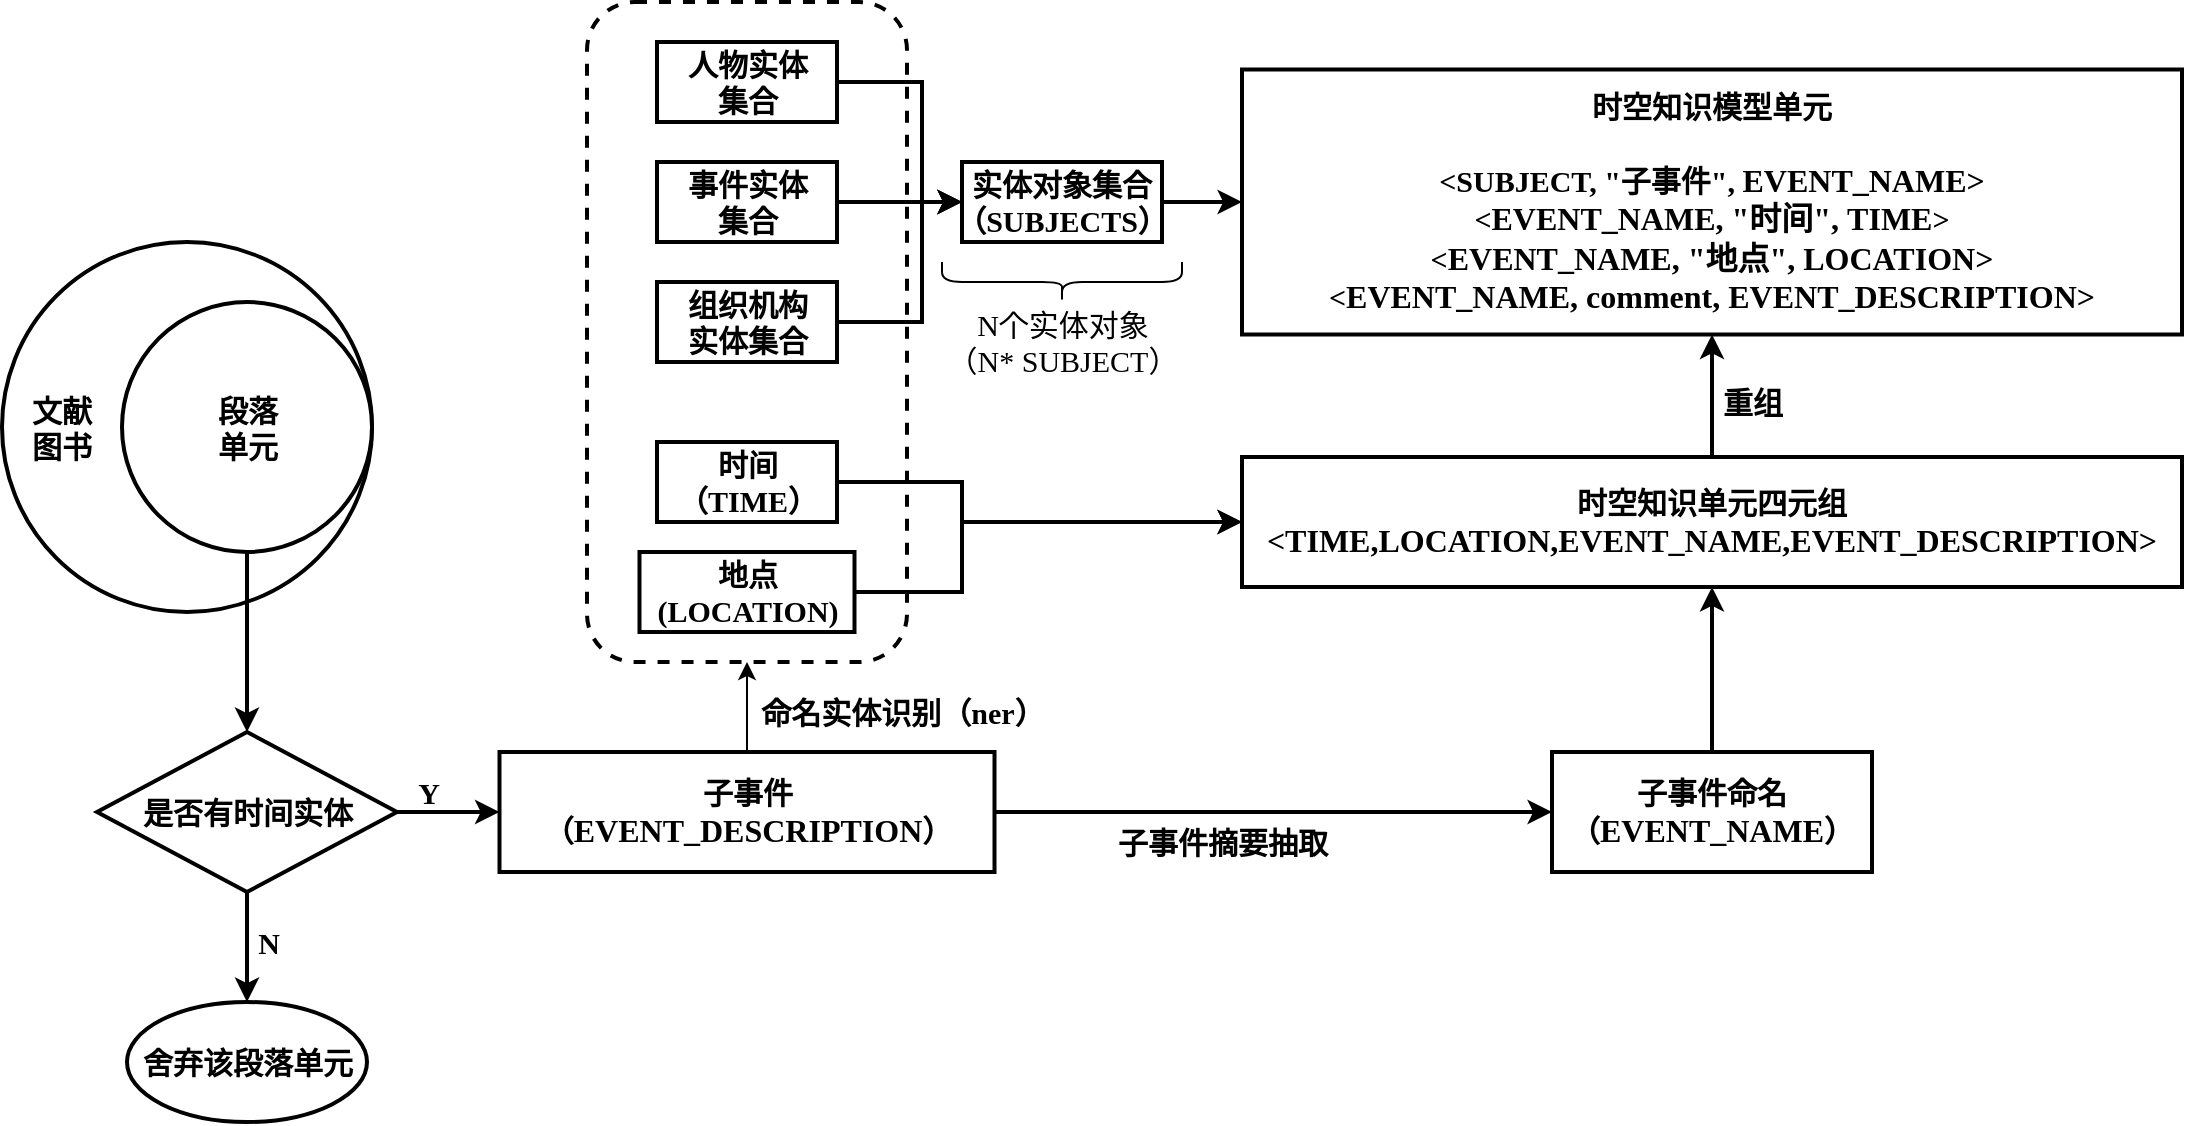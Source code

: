 <mxfile version="16.6.4" type="github">
  <diagram id="Tqv-xgq0oBXDb1eSAF5G" name="Page-1">
    <mxGraphModel dx="1058" dy="794" grid="1" gridSize="10" guides="1" tooltips="1" connect="1" arrows="1" fold="1" page="1" pageScale="1" pageWidth="827" pageHeight="1169" math="0" shadow="0">
      <root>
        <mxCell id="0" />
        <mxCell id="1" parent="0" />
        <mxCell id="5KL64Bzqj7dQWfPiXda_-27" value="" style="rounded=1;whiteSpace=wrap;html=1;fontSize=15;strokeWidth=2;dashed=1;" vertex="1" parent="1">
          <mxGeometry x="402.5" y="180" width="160" height="330" as="geometry" />
        </mxCell>
        <mxCell id="5KL64Bzqj7dQWfPiXda_-74" style="edgeStyle=orthogonalEdgeStyle;rounded=0;orthogonalLoop=1;jettySize=auto;html=1;exitX=1;exitY=0.5;exitDx=0;exitDy=0;fontFamily=Times New Roman;fontSize=15;strokeWidth=2;entryX=0;entryY=0.5;entryDx=0;entryDy=0;" edge="1" parent="1" source="5KL64Bzqj7dQWfPiXda_-24" target="5KL64Bzqj7dQWfPiXda_-73">
          <mxGeometry relative="1" as="geometry">
            <Array as="points">
              <mxPoint x="570" y="220" />
              <mxPoint x="570" y="280" />
            </Array>
          </mxGeometry>
        </mxCell>
        <mxCell id="5KL64Bzqj7dQWfPiXda_-24" value="&lt;b&gt;人物实体&lt;br&gt;集合&lt;/b&gt;" style="rounded=0;whiteSpace=wrap;html=1;fontSize=15;strokeWidth=2;" vertex="1" parent="1">
          <mxGeometry x="437.5" y="200" width="90" height="40" as="geometry" />
        </mxCell>
        <mxCell id="5KL64Bzqj7dQWfPiXda_-75" style="edgeStyle=orthogonalEdgeStyle;rounded=0;orthogonalLoop=1;jettySize=auto;html=1;exitX=1;exitY=0.5;exitDx=0;exitDy=0;entryX=0;entryY=0.5;entryDx=0;entryDy=0;fontFamily=Times New Roman;fontSize=15;strokeWidth=2;" edge="1" parent="1" source="5KL64Bzqj7dQWfPiXda_-25" target="5KL64Bzqj7dQWfPiXda_-73">
          <mxGeometry relative="1" as="geometry" />
        </mxCell>
        <mxCell id="5KL64Bzqj7dQWfPiXda_-25" value="&lt;b&gt;事件实体&lt;br&gt;集合&lt;br&gt;&lt;/b&gt;" style="rounded=0;whiteSpace=wrap;html=1;fontSize=15;strokeWidth=2;" vertex="1" parent="1">
          <mxGeometry x="437.5" y="260" width="90" height="40" as="geometry" />
        </mxCell>
        <mxCell id="5KL64Bzqj7dQWfPiXda_-76" style="edgeStyle=orthogonalEdgeStyle;rounded=0;orthogonalLoop=1;jettySize=auto;html=1;exitX=1;exitY=0.5;exitDx=0;exitDy=0;entryX=0;entryY=0.5;entryDx=0;entryDy=0;fontFamily=Times New Roman;fontSize=15;strokeWidth=2;" edge="1" parent="1" source="5KL64Bzqj7dQWfPiXda_-26" target="5KL64Bzqj7dQWfPiXda_-73">
          <mxGeometry relative="1" as="geometry">
            <Array as="points">
              <mxPoint x="570" y="340" />
              <mxPoint x="570" y="280" />
            </Array>
          </mxGeometry>
        </mxCell>
        <mxCell id="5KL64Bzqj7dQWfPiXda_-26" value="&lt;b&gt;组织机构&lt;br&gt;实体集合&lt;/b&gt;" style="rounded=0;whiteSpace=wrap;html=1;fontSize=15;strokeWidth=2;" vertex="1" parent="1">
          <mxGeometry x="437.5" y="320" width="90" height="40" as="geometry" />
        </mxCell>
        <mxCell id="5KL64Bzqj7dQWfPiXda_-34" value="" style="ellipse;whiteSpace=wrap;html=1;aspect=fixed;rounded=1;fontSize=15;strokeWidth=2;" vertex="1" parent="1">
          <mxGeometry x="110" y="300" width="185" height="185" as="geometry" />
        </mxCell>
        <mxCell id="5KL64Bzqj7dQWfPiXda_-60" style="edgeStyle=orthogonalEdgeStyle;rounded=0;orthogonalLoop=1;jettySize=auto;html=1;exitX=0.5;exitY=1;exitDx=0;exitDy=0;entryX=0.5;entryY=0;entryDx=0;entryDy=0;fontFamily=Times New Roman;fontSize=15;strokeWidth=2;" edge="1" parent="1" source="5KL64Bzqj7dQWfPiXda_-35" target="5KL64Bzqj7dQWfPiXda_-46">
          <mxGeometry relative="1" as="geometry" />
        </mxCell>
        <mxCell id="5KL64Bzqj7dQWfPiXda_-35" value="" style="ellipse;whiteSpace=wrap;html=1;aspect=fixed;rounded=1;fontSize=15;strokeWidth=2;" vertex="1" parent="1">
          <mxGeometry x="170" y="330" width="125" height="125" as="geometry" />
        </mxCell>
        <mxCell id="5KL64Bzqj7dQWfPiXda_-36" value="&lt;b&gt;文献&lt;br&gt;图书&lt;/b&gt;" style="text;html=1;strokeColor=none;fillColor=none;align=center;verticalAlign=middle;whiteSpace=wrap;rounded=0;fontSize=15;" vertex="1" parent="1">
          <mxGeometry x="110" y="377.5" width="60" height="30" as="geometry" />
        </mxCell>
        <mxCell id="5KL64Bzqj7dQWfPiXda_-38" value="&lt;b&gt;段落&lt;br&gt;单元&lt;/b&gt;" style="text;html=1;strokeColor=none;fillColor=none;align=center;verticalAlign=middle;whiteSpace=wrap;rounded=0;fontSize=15;" vertex="1" parent="1">
          <mxGeometry x="202.5" y="377.5" width="60" height="30" as="geometry" />
        </mxCell>
        <mxCell id="5KL64Bzqj7dQWfPiXda_-64" style="edgeStyle=orthogonalEdgeStyle;rounded=0;orthogonalLoop=1;jettySize=auto;html=1;exitX=1;exitY=0.5;exitDx=0;exitDy=0;fontFamily=Times New Roman;fontSize=15;entryX=0;entryY=0.5;entryDx=0;entryDy=0;strokeWidth=2;" edge="1" parent="1" target="5KL64Bzqj7dQWfPiXda_-59">
          <mxGeometry relative="1" as="geometry">
            <mxPoint x="654" y="440" as="targetPoint" />
            <mxPoint x="521.5" y="475" as="sourcePoint" />
            <Array as="points">
              <mxPoint x="590" y="475" />
              <mxPoint x="590" y="440" />
            </Array>
          </mxGeometry>
        </mxCell>
        <mxCell id="5KL64Bzqj7dQWfPiXda_-43" value="&lt;b&gt;&lt;font face=&quot;Times New Roman&quot;&gt;地点&lt;br&gt;(LOCATION)&lt;/font&gt;&lt;br&gt;&lt;/b&gt;" style="rounded=0;whiteSpace=wrap;html=1;fontSize=15;strokeWidth=2;" vertex="1" parent="1">
          <mxGeometry x="428.75" y="455" width="107.5" height="40" as="geometry" />
        </mxCell>
        <mxCell id="5KL64Bzqj7dQWfPiXda_-50" value="" style="edgeStyle=orthogonalEdgeStyle;rounded=0;orthogonalLoop=1;jettySize=auto;html=1;fontSize=15;strokeWidth=2;" edge="1" parent="1" source="5KL64Bzqj7dQWfPiXda_-46" target="5KL64Bzqj7dQWfPiXda_-49">
          <mxGeometry relative="1" as="geometry" />
        </mxCell>
        <mxCell id="5KL64Bzqj7dQWfPiXda_-52" value="" style="edgeStyle=orthogonalEdgeStyle;rounded=0;orthogonalLoop=1;jettySize=auto;html=1;fontSize=15;strokeWidth=2;" edge="1" parent="1" source="5KL64Bzqj7dQWfPiXda_-46" target="5KL64Bzqj7dQWfPiXda_-51">
          <mxGeometry relative="1" as="geometry" />
        </mxCell>
        <mxCell id="5KL64Bzqj7dQWfPiXda_-46" value="是否有时间实体" style="rhombus;whiteSpace=wrap;html=1;fontSize=15;rounded=0;strokeWidth=2;fontStyle=1" vertex="1" parent="1">
          <mxGeometry x="157.5" y="545" width="150" height="80" as="geometry" />
        </mxCell>
        <mxCell id="5KL64Bzqj7dQWfPiXda_-49" value="舍弃该段落单元" style="ellipse;whiteSpace=wrap;html=1;fontSize=15;rounded=0;strokeWidth=2;fontStyle=1;" vertex="1" parent="1">
          <mxGeometry x="172.5" y="680" width="120" height="60" as="geometry" />
        </mxCell>
        <mxCell id="5KL64Bzqj7dQWfPiXda_-53" style="edgeStyle=orthogonalEdgeStyle;rounded=0;orthogonalLoop=1;jettySize=auto;html=1;exitX=0.5;exitY=0;exitDx=0;exitDy=0;fontFamily=Times New Roman;fontSize=15;" edge="1" parent="1" source="5KL64Bzqj7dQWfPiXda_-51" target="5KL64Bzqj7dQWfPiXda_-27">
          <mxGeometry relative="1" as="geometry" />
        </mxCell>
        <mxCell id="5KL64Bzqj7dQWfPiXda_-62" style="edgeStyle=orthogonalEdgeStyle;rounded=0;orthogonalLoop=1;jettySize=auto;html=1;exitX=1;exitY=0.5;exitDx=0;exitDy=0;entryX=0;entryY=0.5;entryDx=0;entryDy=0;fontFamily=Times New Roman;fontSize=15;strokeWidth=2;" edge="1" parent="1" source="5KL64Bzqj7dQWfPiXda_-51" target="5KL64Bzqj7dQWfPiXda_-54">
          <mxGeometry relative="1" as="geometry" />
        </mxCell>
        <mxCell id="5KL64Bzqj7dQWfPiXda_-51" value="&lt;font face=&quot;Times New Roman&quot;&gt;子事件（&lt;span lang=&quot;EN-US&quot; style=&quot;font-size: 12.0pt&quot;&gt;EVENT_DESCRIPTION&lt;/span&gt;）&lt;/font&gt;" style="whiteSpace=wrap;html=1;fontSize=15;rounded=0;strokeWidth=2;fontStyle=1;" vertex="1" parent="1">
          <mxGeometry x="358.75" y="555" width="247.5" height="60" as="geometry" />
        </mxCell>
        <mxCell id="5KL64Bzqj7dQWfPiXda_-65" style="edgeStyle=orthogonalEdgeStyle;rounded=0;orthogonalLoop=1;jettySize=auto;html=1;exitX=0.5;exitY=0;exitDx=0;exitDy=0;entryX=0.5;entryY=1;entryDx=0;entryDy=0;fontFamily=Times New Roman;fontSize=15;strokeWidth=2;" edge="1" parent="1" source="5KL64Bzqj7dQWfPiXda_-54" target="5KL64Bzqj7dQWfPiXda_-59">
          <mxGeometry relative="1" as="geometry" />
        </mxCell>
        <mxCell id="5KL64Bzqj7dQWfPiXda_-54" value="&lt;font face=&quot;Times New Roman&quot;&gt;子事件命名（&lt;span lang=&quot;EN-US&quot; style=&quot;font-size: 12.0pt&quot;&gt;EVENT_NAME&lt;/span&gt;）&lt;/font&gt;" style="whiteSpace=wrap;html=1;fontSize=15;rounded=0;strokeWidth=2;fontStyle=1;" vertex="1" parent="1">
          <mxGeometry x="885" y="555" width="160" height="60" as="geometry" />
        </mxCell>
        <mxCell id="5KL64Bzqj7dQWfPiXda_-78" style="edgeStyle=orthogonalEdgeStyle;rounded=0;orthogonalLoop=1;jettySize=auto;html=1;exitX=0.5;exitY=0;exitDx=0;exitDy=0;entryX=0.5;entryY=1;entryDx=0;entryDy=0;fontFamily=Times New Roman;fontSize=15;strokeWidth=2;" edge="1" parent="1" source="5KL64Bzqj7dQWfPiXda_-59" target="5KL64Bzqj7dQWfPiXda_-77">
          <mxGeometry relative="1" as="geometry" />
        </mxCell>
        <mxCell id="5KL64Bzqj7dQWfPiXda_-59" value="&lt;font face=&quot;Times New Roman&quot;&gt;&lt;b&gt;时空知识单元四元组&lt;br&gt;&lt;span lang=&quot;EN-US&quot; style=&quot;font-size: 12.0pt&quot;&gt;&amp;lt;TIME,LOCATION,EVENT_NAME,EVENT_DESCRIPTION&amp;gt;&lt;/span&gt;&lt;/b&gt;&lt;/font&gt;&lt;b&gt;&lt;br&gt;&lt;/b&gt;" style="rounded=0;whiteSpace=wrap;html=1;fontSize=15;strokeWidth=2;" vertex="1" parent="1">
          <mxGeometry x="730" y="407.5" width="470" height="65" as="geometry" />
        </mxCell>
        <mxCell id="5KL64Bzqj7dQWfPiXda_-63" style="edgeStyle=orthogonalEdgeStyle;rounded=0;orthogonalLoop=1;jettySize=auto;html=1;exitX=1;exitY=0.5;exitDx=0;exitDy=0;entryX=0;entryY=0.5;entryDx=0;entryDy=0;fontFamily=Times New Roman;fontSize=15;strokeWidth=2;" edge="1" parent="1" source="5KL64Bzqj7dQWfPiXda_-61" target="5KL64Bzqj7dQWfPiXda_-59">
          <mxGeometry relative="1" as="geometry">
            <Array as="points">
              <mxPoint x="590" y="420" />
              <mxPoint x="590" y="440" />
            </Array>
          </mxGeometry>
        </mxCell>
        <mxCell id="5KL64Bzqj7dQWfPiXda_-61" value="&lt;b&gt;&lt;font face=&quot;Times New Roman&quot;&gt;时间（TIME）&lt;/font&gt;&lt;/b&gt;" style="rounded=0;whiteSpace=wrap;html=1;fontSize=15;strokeWidth=2;" vertex="1" parent="1">
          <mxGeometry x="437.5" y="400" width="90" height="40" as="geometry" />
        </mxCell>
        <mxCell id="5KL64Bzqj7dQWfPiXda_-83" style="edgeStyle=orthogonalEdgeStyle;rounded=0;orthogonalLoop=1;jettySize=auto;html=1;exitX=1;exitY=0.5;exitDx=0;exitDy=0;entryX=0;entryY=0.5;entryDx=0;entryDy=0;fontFamily=Times New Roman;fontSize=15;strokeWidth=2;" edge="1" parent="1" source="5KL64Bzqj7dQWfPiXda_-73" target="5KL64Bzqj7dQWfPiXda_-77">
          <mxGeometry relative="1" as="geometry" />
        </mxCell>
        <mxCell id="5KL64Bzqj7dQWfPiXda_-73" value="&lt;b&gt;&lt;font face=&quot;Times New Roman&quot;&gt;实体对象集合（SUBJECTS）&lt;/font&gt;&lt;br&gt;&lt;/b&gt;" style="rounded=0;whiteSpace=wrap;html=1;fontSize=15;strokeWidth=2;" vertex="1" parent="1">
          <mxGeometry x="590" y="260" width="100" height="40" as="geometry" />
        </mxCell>
        <mxCell id="5KL64Bzqj7dQWfPiXda_-77" value="&lt;font face=&quot;Times New Roman&quot;&gt;&lt;b&gt;时空知识模型单元&lt;br&gt;&lt;br&gt;&amp;lt;&lt;/b&gt;&lt;/font&gt;&lt;b style=&quot;font-family: &amp;#34;times new roman&amp;#34;&quot;&gt;SUBJECT, &quot;&lt;/b&gt;&lt;b style=&quot;font-family: &amp;#34;times new roman&amp;#34;&quot;&gt;子事件&lt;/b&gt;&lt;b style=&quot;font-family: &amp;#34;times new roman&amp;#34;&quot;&gt;&quot;,&amp;nbsp;&lt;/b&gt;&lt;b style=&quot;font-family: &amp;#34;times new roman&amp;#34;&quot;&gt;&lt;span lang=&quot;EN-US&quot; style=&quot;font-size: 12pt&quot;&gt;EVENT_NAME&amp;gt;&lt;br&gt;&lt;/span&gt;&lt;/b&gt;&lt;font face=&quot;Times New Roman&quot;&gt;&lt;b&gt;&amp;lt;&lt;/b&gt;&lt;/font&gt;&lt;b style=&quot;font-family: &amp;#34;times new roman&amp;#34;&quot;&gt;&lt;span lang=&quot;EN-US&quot; style=&quot;font-size: 12pt&quot;&gt;EVENT_NAME, &quot;&lt;/span&gt;&lt;/b&gt;&lt;b style=&quot;font-family: &amp;#34;times new roman&amp;#34;&quot;&gt;&lt;span lang=&quot;EN-US&quot; style=&quot;font-size: 12pt&quot;&gt;时间&lt;/span&gt;&lt;/b&gt;&lt;b style=&quot;font-family: &amp;#34;times new roman&amp;#34;&quot;&gt;&lt;span lang=&quot;EN-US&quot; style=&quot;font-size: 12pt&quot;&gt;&quot;, TIME&lt;/span&gt;&lt;/b&gt;&lt;font face=&quot;Times New Roman&quot;&gt;&lt;b&gt;&amp;gt;&lt;br&gt;&amp;lt;&lt;/b&gt;&lt;/font&gt;&lt;b style=&quot;font-family: &amp;#34;times new roman&amp;#34;&quot;&gt;&lt;span lang=&quot;EN-US&quot; style=&quot;font-size: 12pt&quot;&gt;EVENT_NAME, &quot;&lt;/span&gt;&lt;/b&gt;&lt;b style=&quot;font-family: &amp;#34;times new roman&amp;#34;&quot;&gt;&lt;span lang=&quot;EN-US&quot; style=&quot;font-size: 12pt&quot;&gt;地点&lt;/span&gt;&lt;/b&gt;&lt;b style=&quot;font-family: &amp;#34;times new roman&amp;#34;&quot;&gt;&lt;span lang=&quot;EN-US&quot; style=&quot;font-size: 12pt&quot;&gt;&quot;, LOCATION&amp;gt;&lt;/span&gt;&lt;/b&gt;&lt;font face=&quot;Times New Roman&quot;&gt;&lt;b&gt;&lt;br&gt;&lt;/b&gt;&lt;/font&gt;&lt;font face=&quot;Times New Roman&quot;&gt;&lt;b&gt;&amp;lt;&lt;/b&gt;&lt;/font&gt;&lt;b style=&quot;font-family: &amp;#34;times new roman&amp;#34;&quot;&gt;&lt;span lang=&quot;EN-US&quot; style=&quot;font-size: 12pt&quot;&gt;EVENT_NAME, comment,&amp;nbsp;&lt;/span&gt;&lt;/b&gt;&lt;b style=&quot;font-family: &amp;#34;times new roman&amp;#34;&quot;&gt;&lt;span lang=&quot;EN-US&quot; style=&quot;font-size: 12pt&quot;&gt;EVENT_DESCRIPTION&lt;/span&gt;&lt;/b&gt;&lt;b style=&quot;font-family: &amp;#34;times new roman&amp;#34;&quot;&gt;&lt;span lang=&quot;EN-US&quot; style=&quot;font-size: 12pt&quot;&gt;&amp;gt;&lt;/span&gt;&lt;/b&gt;&lt;b&gt;&lt;br&gt;&lt;/b&gt;" style="rounded=0;whiteSpace=wrap;html=1;fontSize=15;strokeWidth=2;" vertex="1" parent="1">
          <mxGeometry x="730" y="213.75" width="470" height="132.5" as="geometry" />
        </mxCell>
        <mxCell id="5KL64Bzqj7dQWfPiXda_-79" value="&lt;b&gt;N&lt;/b&gt;" style="text;html=1;align=center;verticalAlign=middle;resizable=0;points=[];autosize=1;strokeColor=none;fillColor=none;fontSize=15;fontFamily=Times New Roman;" vertex="1" parent="1">
          <mxGeometry x="227.5" y="640" width="30" height="20" as="geometry" />
        </mxCell>
        <mxCell id="5KL64Bzqj7dQWfPiXda_-80" value="&lt;b&gt;Y&lt;/b&gt;" style="text;html=1;align=center;verticalAlign=middle;resizable=0;points=[];autosize=1;strokeColor=none;fillColor=none;fontSize=15;fontFamily=Times New Roman;" vertex="1" parent="1">
          <mxGeometry x="307.5" y="565" width="30" height="20" as="geometry" />
        </mxCell>
        <mxCell id="5KL64Bzqj7dQWfPiXda_-81" value="&lt;b&gt;命名实体识别（ner）&lt;/b&gt;" style="text;html=1;align=center;verticalAlign=middle;resizable=0;points=[];autosize=1;strokeColor=none;fillColor=none;fontSize=15;fontFamily=Times New Roman;" vertex="1" parent="1">
          <mxGeometry x="480" y="525" width="160" height="20" as="geometry" />
        </mxCell>
        <mxCell id="5KL64Bzqj7dQWfPiXda_-82" value="&lt;b&gt;子事件摘要抽取&lt;/b&gt;" style="text;html=1;align=center;verticalAlign=middle;resizable=0;points=[];autosize=1;strokeColor=none;fillColor=none;fontSize=15;fontFamily=Times New Roman;" vertex="1" parent="1">
          <mxGeometry x="660" y="590" width="120" height="20" as="geometry" />
        </mxCell>
        <mxCell id="5KL64Bzqj7dQWfPiXda_-84" value="" style="shape=curlyBracket;whiteSpace=wrap;html=1;rounded=1;flipH=1;fontFamily=Times New Roman;fontSize=15;fillColor=default;rotation=90;" vertex="1" parent="1">
          <mxGeometry x="630" y="260" width="20" height="120" as="geometry" />
        </mxCell>
        <mxCell id="5KL64Bzqj7dQWfPiXda_-87" value="N个实体对象&lt;br&gt;（N* SUBJECT）" style="text;html=1;align=center;verticalAlign=middle;resizable=0;points=[];autosize=1;strokeColor=none;fillColor=none;fontSize=15;fontFamily=Times New Roman;" vertex="1" parent="1">
          <mxGeometry x="575" y="330" width="130" height="40" as="geometry" />
        </mxCell>
        <mxCell id="5KL64Bzqj7dQWfPiXda_-88" value="&lt;b&gt;重组&lt;/b&gt;" style="text;html=1;align=center;verticalAlign=middle;resizable=0;points=[];autosize=1;strokeColor=none;fillColor=none;fontSize=15;fontFamily=Times New Roman;" vertex="1" parent="1">
          <mxGeometry x="960" y="370" width="50" height="20" as="geometry" />
        </mxCell>
      </root>
    </mxGraphModel>
  </diagram>
</mxfile>
